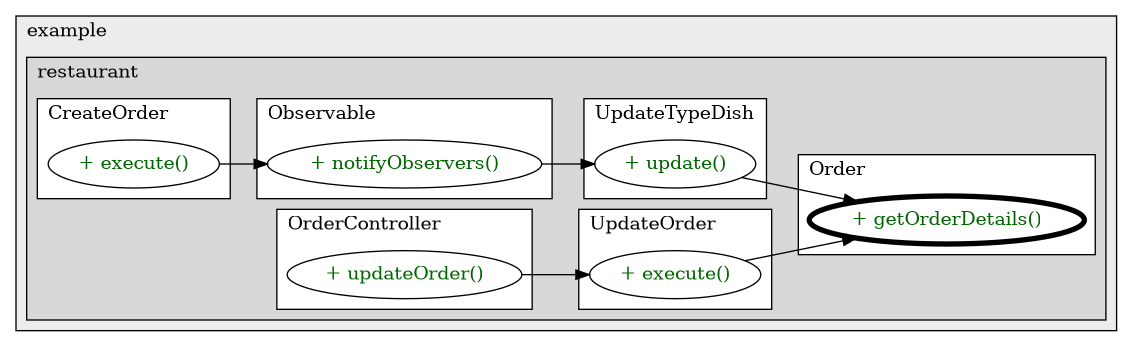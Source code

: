 @startuml

/' diagram meta data start
config=CallConfiguration;
{
  "rootMethod": "com.example.restaurant.models.Order#getOrderDetails()",
  "projectClassification": {
    "searchMode": "OpenProject", // OpenProject, AllProjects
    "includedProjects": "",
    "pathEndKeywords": "*.impl",
    "isClientPath": "",
    "isClientName": "",
    "isTestPath": "",
    "isTestName": "",
    "isMappingPath": "",
    "isMappingName": "",
    "isDataAccessPath": "",
    "isDataAccessName": "",
    "isDataStructurePath": "",
    "isDataStructureName": "",
    "isInterfaceStructuresPath": "",
    "isInterfaceStructuresName": "",
    "isEntryPointPath": "",
    "isEntryPointName": "",
    "treatFinalFieldsAsMandatory": false
  },
  "graphRestriction": {
    "classPackageExcludeFilter": "",
    "classPackageIncludeFilter": "",
    "classNameExcludeFilter": "",
    "classNameIncludeFilter": "",
    "methodNameExcludeFilter": "",
    "methodNameIncludeFilter": "",
    "removeByInheritance": "", // inheritance/annotation based filtering is done in a second step
    "removeByAnnotation": "",
    "removeByClassPackage": "", // cleanup the graph after inheritance/annotation based filtering is done
    "removeByClassName": "",
    "cutMappings": false,
    "cutEnum": true,
    "cutTests": true,
    "cutClient": true,
    "cutDataAccess": true,
    "cutInterfaceStructures": true,
    "cutDataStructures": true,
    "cutGetterAndSetter": true,
    "cutConstructors": true
  },
  "graphTraversal": {
    "forwardDepth": 3,
    "backwardDepth": 3,
    "classPackageExcludeFilter": "",
    "classPackageIncludeFilter": "",
    "classNameExcludeFilter": "",
    "classNameIncludeFilter": "",
    "methodNameExcludeFilter": "",
    "methodNameIncludeFilter": "",
    "hideMappings": false,
    "hideDataStructures": false,
    "hidePrivateMethods": true,
    "hideInterfaceCalls": true, // indirection: implementation -> interface (is hidden) -> implementation
    "onlyShowApplicationEntryPoints": false, // root node is included
    "useMethodCallsForStructureDiagram": "ForwardOnly" // ForwardOnly, BothDirections, No
  },
  "details": {
    "aggregation": "GroupByClass", // ByClass, GroupByClass, None
    "showMethodParametersTypes": false,
    "showMethodParametersNames": false,
    "showMethodReturnType": false,
    "showPackageLevels": 2,
    "showCallOrder": false,
    "edgeMode": "MethodsOnly", // TypesOnly, MethodsOnly, TypesAndMethods, MethodsAndDirectTypeUsage
    "showDetailedClassStructure": false
  },
  "rootClass": "com.example.restaurant.models.Order",
  "extensionCallbackMethod": "" // qualified.class.name#methodName - signature: public static String method(String)
}
diagram meta data end '/



digraph g {
    rankdir="LR"
    splines=polyline
    

'nodes 
subgraph cluster_1322970774 { 
   	label=example
	labeljust=l
	fillcolor="#ececec"
	style=filled
   
   subgraph cluster_390647231 { 
   	label=restaurant
	labeljust=l
	fillcolor="#d8d8d8"
	style=filled
   
   subgraph cluster_1107683126 { 
   	label=Order
	labeljust=l
	fillcolor=white
	style=filled
   
   Order384064374XXXgetOrderDetails0[
	label="+ getOrderDetails()"
	style=filled
	fillcolor=white
	tooltip="Order

null"
	penwidth=4
	fontcolor=darkgreen
];
} 

subgraph cluster_131425933 { 
   	label=Observable
	labeljust=l
	fillcolor=white
	style=filled
   
   Observable1643683874XXXnotifyObservers76453678[
	label="+ notifyObservers()"
	style=filled
	fillcolor=white
	tooltip="Observable

null"
	fontcolor=darkgreen
];
} 

subgraph cluster_281611423 { 
   	label=UpdateTypeDish
	labeljust=l
	fillcolor=white
	style=filled
   
   UpdateTypeDish85189386XXXupdate76453678[
	label="+ update()"
	style=filled
	fillcolor=white
	tooltip="UpdateTypeDish

null"
	fontcolor=darkgreen
];
} 

subgraph cluster_409463422 { 
   	label=CreateOrder
	labeljust=l
	fillcolor=white
	style=filled
   
   CreateOrder1643683874XXXexecute1298922449[
	label="+ execute()"
	style=filled
	fillcolor=white
	tooltip="CreateOrder

null"
	fontcolor=darkgreen
];
} 

subgraph cluster_489335339 { 
   	label=UpdateOrder
	labeljust=l
	fillcolor=white
	style=filled
   
   UpdateOrder1643683874XXXexecute2120616735[
	label="+ execute()"
	style=filled
	fillcolor=white
	tooltip="UpdateOrder

null"
	fontcolor=darkgreen
];
} 

subgraph cluster_768348237 { 
   	label=OrderController
	labeljust=l
	fillcolor=white
	style=filled
   
   OrderController1565709769XXXupdateOrder2120616735[
	label="+ updateOrder()"
	style=filled
	fillcolor=white
	tooltip="OrderController

null"
	fontcolor=darkgreen
];
} 
} 
} 

'edges    
CreateOrder1643683874XXXexecute1298922449 -> Observable1643683874XXXnotifyObservers76453678;
Observable1643683874XXXnotifyObservers76453678 -> UpdateTypeDish85189386XXXupdate76453678;
OrderController1565709769XXXupdateOrder2120616735 -> UpdateOrder1643683874XXXexecute2120616735;
UpdateOrder1643683874XXXexecute2120616735 -> Order384064374XXXgetOrderDetails0;
UpdateTypeDish85189386XXXupdate76453678 -> Order384064374XXXgetOrderDetails0;
    
}
@enduml